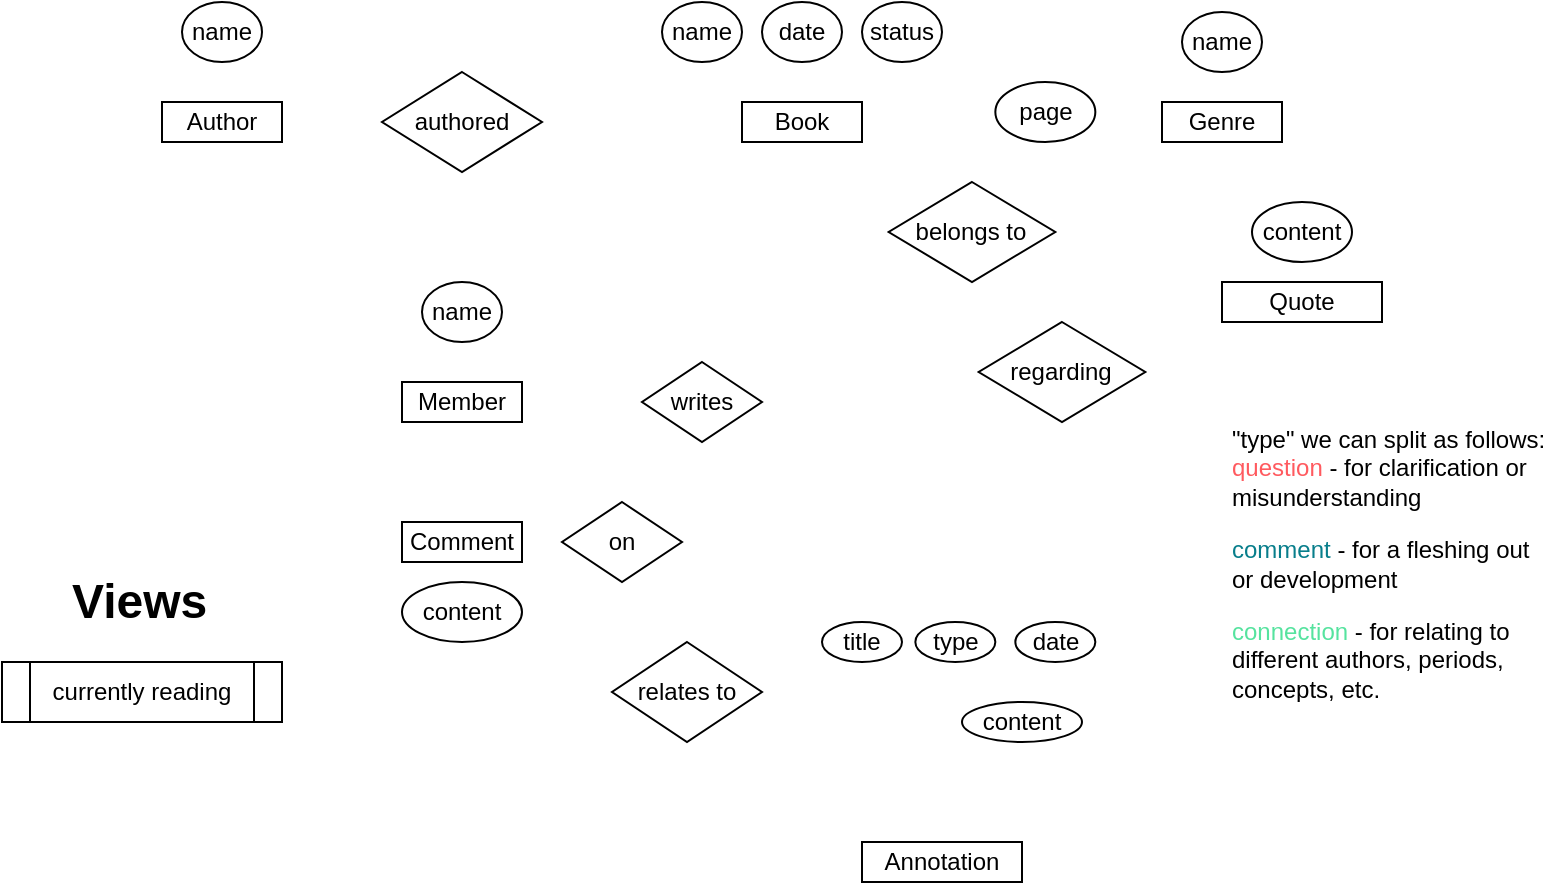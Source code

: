 <mxfile version="22.1.15" type="github">
  <diagram name="Page-1" id="IHOCmDlC-4zZOh7GtmuJ">
    <mxGraphModel dx="395" dy="261" grid="1" gridSize="10" guides="1" tooltips="1" connect="1" arrows="1" fold="1" page="1" pageScale="1" pageWidth="850" pageHeight="1100" math="0" shadow="0">
      <root>
        <mxCell id="0" />
        <mxCell id="1" parent="0" />
        <mxCell id="pP7JCH1MFkh4Rmy1CX8w-1" value="Book" style="rounded=0;whiteSpace=wrap;html=1;" vertex="1" parent="1">
          <mxGeometry x="420" y="190" width="60" height="20" as="geometry" />
        </mxCell>
        <mxCell id="pP7JCH1MFkh4Rmy1CX8w-2" value="name" style="ellipse;whiteSpace=wrap;html=1;" vertex="1" parent="1">
          <mxGeometry x="140" y="140" width="40" height="30" as="geometry" />
        </mxCell>
        <mxCell id="pP7JCH1MFkh4Rmy1CX8w-5" value="Author" style="rounded=0;whiteSpace=wrap;html=1;" vertex="1" parent="1">
          <mxGeometry x="130" y="190" width="60" height="20" as="geometry" />
        </mxCell>
        <mxCell id="pP7JCH1MFkh4Rmy1CX8w-6" value="name" style="ellipse;whiteSpace=wrap;html=1;" vertex="1" parent="1">
          <mxGeometry x="380" y="140" width="40" height="30" as="geometry" />
        </mxCell>
        <mxCell id="pP7JCH1MFkh4Rmy1CX8w-7" value="authored" style="rhombus;whiteSpace=wrap;html=1;" vertex="1" parent="1">
          <mxGeometry x="240" y="175" width="80" height="50" as="geometry" />
        </mxCell>
        <mxCell id="pP7JCH1MFkh4Rmy1CX8w-8" value="date" style="ellipse;whiteSpace=wrap;html=1;" vertex="1" parent="1">
          <mxGeometry x="430" y="140" width="40" height="30" as="geometry" />
        </mxCell>
        <mxCell id="pP7JCH1MFkh4Rmy1CX8w-10" value="Member" style="rounded=0;whiteSpace=wrap;html=1;" vertex="1" parent="1">
          <mxGeometry x="250" y="330" width="60" height="20" as="geometry" />
        </mxCell>
        <mxCell id="pP7JCH1MFkh4Rmy1CX8w-11" value="name" style="ellipse;whiteSpace=wrap;html=1;" vertex="1" parent="1">
          <mxGeometry x="260" y="280" width="40" height="30" as="geometry" />
        </mxCell>
        <mxCell id="pP7JCH1MFkh4Rmy1CX8w-13" value="Annotation" style="rounded=0;whiteSpace=wrap;html=1;" vertex="1" parent="1">
          <mxGeometry x="480.0" y="560" width="80" height="20" as="geometry" />
        </mxCell>
        <mxCell id="pP7JCH1MFkh4Rmy1CX8w-14" value="content" style="ellipse;whiteSpace=wrap;html=1;" vertex="1" parent="1">
          <mxGeometry x="530" y="490" width="60" height="20" as="geometry" />
        </mxCell>
        <mxCell id="pP7JCH1MFkh4Rmy1CX8w-16" value="date" style="ellipse;whiteSpace=wrap;html=1;" vertex="1" parent="1">
          <mxGeometry x="556.67" y="450" width="40" height="20" as="geometry" />
        </mxCell>
        <mxCell id="pP7JCH1MFkh4Rmy1CX8w-17" value="title" style="ellipse;whiteSpace=wrap;html=1;" vertex="1" parent="1">
          <mxGeometry x="460" y="450" width="40" height="20" as="geometry" />
        </mxCell>
        <mxCell id="pP7JCH1MFkh4Rmy1CX8w-18" value="writes" style="rhombus;whiteSpace=wrap;html=1;" vertex="1" parent="1">
          <mxGeometry x="370" y="320" width="60" height="40" as="geometry" />
        </mxCell>
        <mxCell id="pP7JCH1MFkh4Rmy1CX8w-19" value="regarding" style="rhombus;whiteSpace=wrap;html=1;" vertex="1" parent="1">
          <mxGeometry x="538.33" y="300" width="83.33" height="50" as="geometry" />
        </mxCell>
        <mxCell id="pP7JCH1MFkh4Rmy1CX8w-22" value="status" style="ellipse;whiteSpace=wrap;html=1;" vertex="1" parent="1">
          <mxGeometry x="480.0" y="140" width="40" height="30" as="geometry" />
        </mxCell>
        <mxCell id="pP7JCH1MFkh4Rmy1CX8w-23" value="Genre" style="rounded=0;whiteSpace=wrap;html=1;" vertex="1" parent="1">
          <mxGeometry x="630" y="190" width="60" height="20" as="geometry" />
        </mxCell>
        <mxCell id="pP7JCH1MFkh4Rmy1CX8w-24" value="name" style="ellipse;whiteSpace=wrap;html=1;" vertex="1" parent="1">
          <mxGeometry x="640" y="145" width="40" height="30" as="geometry" />
        </mxCell>
        <mxCell id="pP7JCH1MFkh4Rmy1CX8w-25" value="currently reading" style="shape=process;whiteSpace=wrap;html=1;backgroundOutline=1;" vertex="1" parent="1">
          <mxGeometry x="50" y="470" width="140" height="30" as="geometry" />
        </mxCell>
        <mxCell id="pP7JCH1MFkh4Rmy1CX8w-28" value="type" style="ellipse;whiteSpace=wrap;html=1;" vertex="1" parent="1">
          <mxGeometry x="506.67" y="450" width="40" height="20" as="geometry" />
        </mxCell>
        <mxCell id="pP7JCH1MFkh4Rmy1CX8w-29" value="&lt;h1&gt;Views&lt;/h1&gt;" style="text;html=1;strokeColor=none;fillColor=none;spacing=5;spacingTop=-20;whiteSpace=wrap;overflow=hidden;rounded=0;" vertex="1" parent="1">
          <mxGeometry x="80" y="420" width="80" height="40" as="geometry" />
        </mxCell>
        <mxCell id="pP7JCH1MFkh4Rmy1CX8w-30" value="&lt;p&gt;&lt;span style=&quot;font-weight: 400;&quot;&gt;&lt;font style=&quot;font-size: 12px;&quot;&gt;&quot;type&quot; we can split as follows: &lt;font color=&quot;#ff5a5f&quot;&gt;question&lt;/font&gt; - for clarification or misunderstanding&lt;/font&gt;&lt;/span&gt;&lt;/p&gt;&lt;p&gt;&lt;span style=&quot;font-weight: 400;&quot;&gt;&lt;font style=&quot;font-size: 12px;&quot;&gt;&lt;font color=&quot;#087e8b&quot;&gt;comment&lt;/font&gt; - for a fleshing out&amp;nbsp; or development&lt;/font&gt;&lt;/span&gt;&lt;/p&gt;&lt;p&gt;&lt;span style=&quot;font-weight: 400;&quot;&gt;&lt;font style=&quot;font-size: 12px;&quot;&gt;&lt;font color=&quot;#56e39f&quot;&gt;connection&lt;/font&gt; - for relating to different authors, periods, concepts, etc.&lt;/font&gt;&lt;/span&gt;&lt;/p&gt;" style="text;html=1;strokeColor=none;fillColor=none;spacing=5;spacingTop=-20;whiteSpace=wrap;overflow=hidden;rounded=0;" vertex="1" parent="1">
          <mxGeometry x="660" y="350" width="170" height="140" as="geometry" />
        </mxCell>
        <mxCell id="pP7JCH1MFkh4Rmy1CX8w-32" value="Quote" style="rounded=0;whiteSpace=wrap;html=1;" vertex="1" parent="1">
          <mxGeometry x="660" y="280" width="80" height="20" as="geometry" />
        </mxCell>
        <mxCell id="pP7JCH1MFkh4Rmy1CX8w-33" value="content" style="ellipse;whiteSpace=wrap;html=1;" vertex="1" parent="1">
          <mxGeometry x="675" y="240" width="50" height="30" as="geometry" />
        </mxCell>
        <mxCell id="pP7JCH1MFkh4Rmy1CX8w-34" value="belongs to" style="rhombus;whiteSpace=wrap;html=1;" vertex="1" parent="1">
          <mxGeometry x="493.33" y="230" width="83.33" height="50" as="geometry" />
        </mxCell>
        <mxCell id="pP7JCH1MFkh4Rmy1CX8w-35" value="page" style="ellipse;whiteSpace=wrap;html=1;" vertex="1" parent="1">
          <mxGeometry x="546.67" y="180" width="50" height="30" as="geometry" />
        </mxCell>
        <mxCell id="pP7JCH1MFkh4Rmy1CX8w-36" value="Comment" style="rounded=0;whiteSpace=wrap;html=1;" vertex="1" parent="1">
          <mxGeometry x="250" y="400" width="60" height="20" as="geometry" />
        </mxCell>
        <mxCell id="pP7JCH1MFkh4Rmy1CX8w-37" value="content" style="ellipse;whiteSpace=wrap;html=1;" vertex="1" parent="1">
          <mxGeometry x="250" y="430" width="60" height="30" as="geometry" />
        </mxCell>
        <mxCell id="pP7JCH1MFkh4Rmy1CX8w-38" value="on" style="rhombus;whiteSpace=wrap;html=1;" vertex="1" parent="1">
          <mxGeometry x="330" y="390" width="60" height="40" as="geometry" />
        </mxCell>
        <mxCell id="pP7JCH1MFkh4Rmy1CX8w-39" value="relates to" style="rhombus;whiteSpace=wrap;html=1;" vertex="1" parent="1">
          <mxGeometry x="355" y="460" width="75" height="50" as="geometry" />
        </mxCell>
      </root>
    </mxGraphModel>
  </diagram>
</mxfile>
